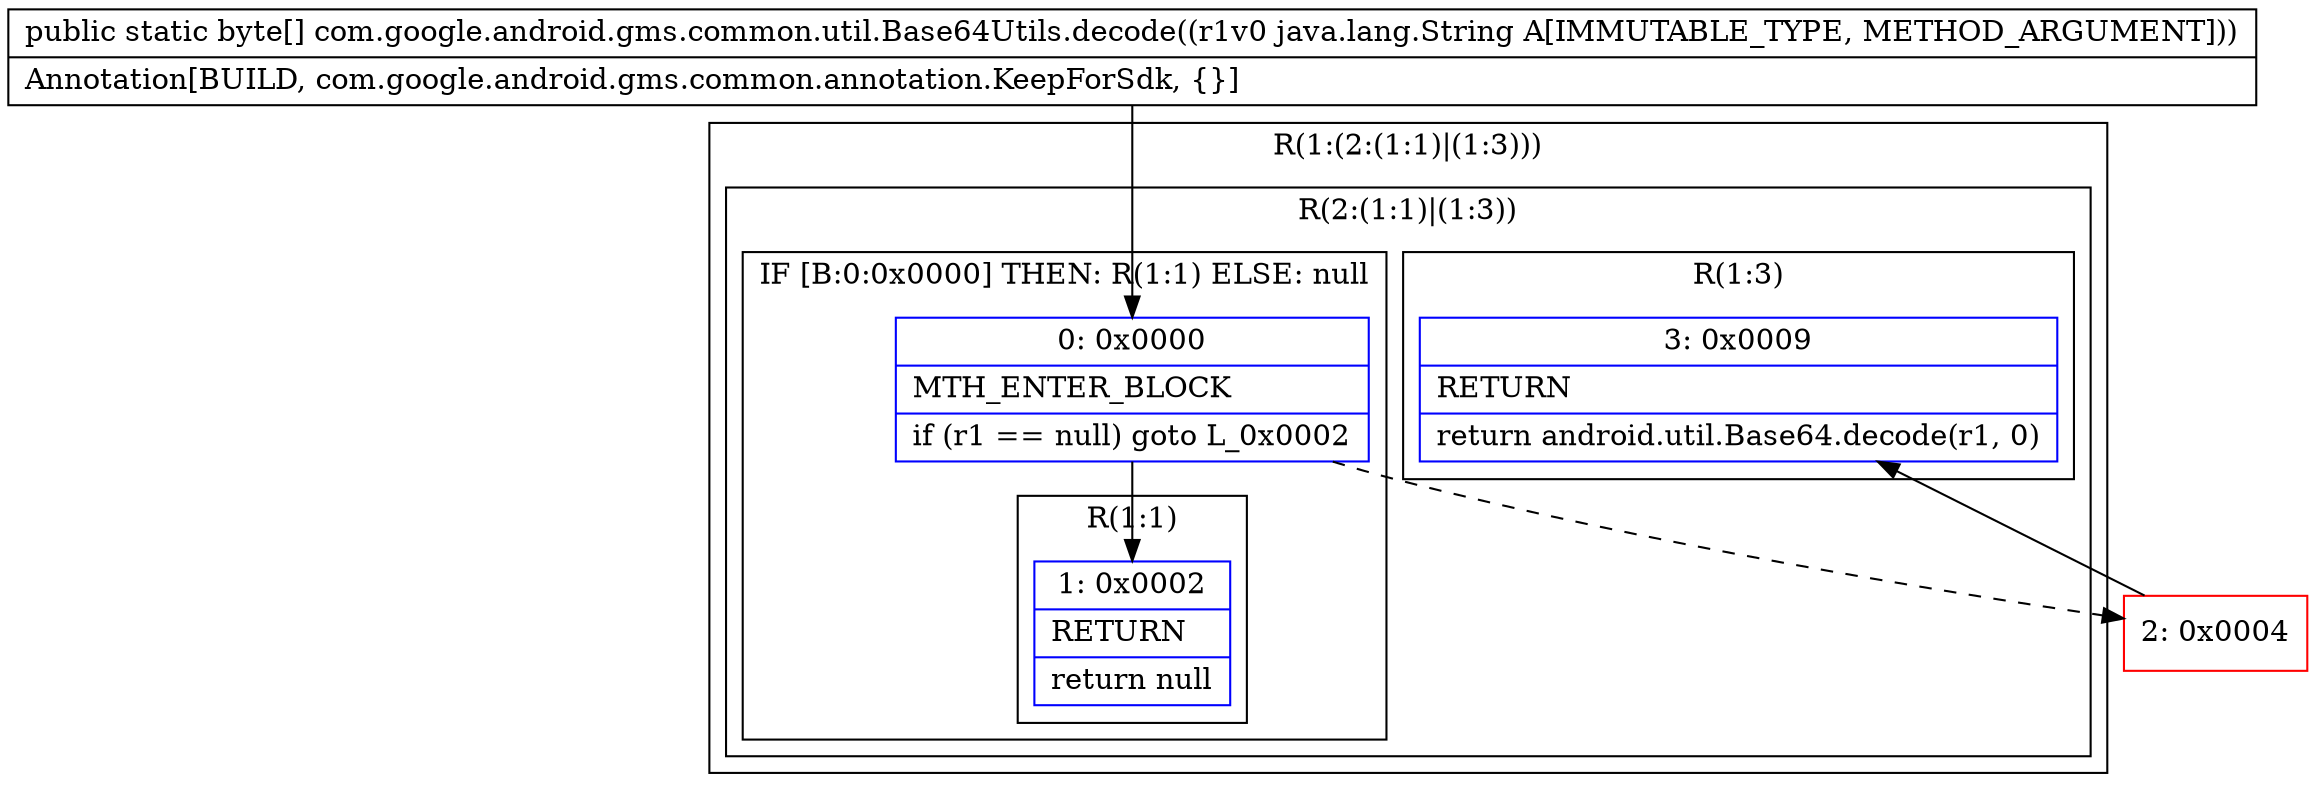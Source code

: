 digraph "CFG forcom.google.android.gms.common.util.Base64Utils.decode(Ljava\/lang\/String;)[B" {
subgraph cluster_Region_731154998 {
label = "R(1:(2:(1:1)|(1:3)))";
node [shape=record,color=blue];
subgraph cluster_Region_1647848887 {
label = "R(2:(1:1)|(1:3))";
node [shape=record,color=blue];
subgraph cluster_IfRegion_757118202 {
label = "IF [B:0:0x0000] THEN: R(1:1) ELSE: null";
node [shape=record,color=blue];
Node_0 [shape=record,label="{0\:\ 0x0000|MTH_ENTER_BLOCK\l|if (r1 == null) goto L_0x0002\l}"];
subgraph cluster_Region_1793049843 {
label = "R(1:1)";
node [shape=record,color=blue];
Node_1 [shape=record,label="{1\:\ 0x0002|RETURN\l|return null\l}"];
}
}
subgraph cluster_Region_1695889060 {
label = "R(1:3)";
node [shape=record,color=blue];
Node_3 [shape=record,label="{3\:\ 0x0009|RETURN\l|return android.util.Base64.decode(r1, 0)\l}"];
}
}
}
Node_2 [shape=record,color=red,label="{2\:\ 0x0004}"];
MethodNode[shape=record,label="{public static byte[] com.google.android.gms.common.util.Base64Utils.decode((r1v0 java.lang.String A[IMMUTABLE_TYPE, METHOD_ARGUMENT]))  | Annotation[BUILD, com.google.android.gms.common.annotation.KeepForSdk, \{\}]\l}"];
MethodNode -> Node_0;
Node_0 -> Node_1;
Node_0 -> Node_2[style=dashed];
Node_2 -> Node_3;
}

